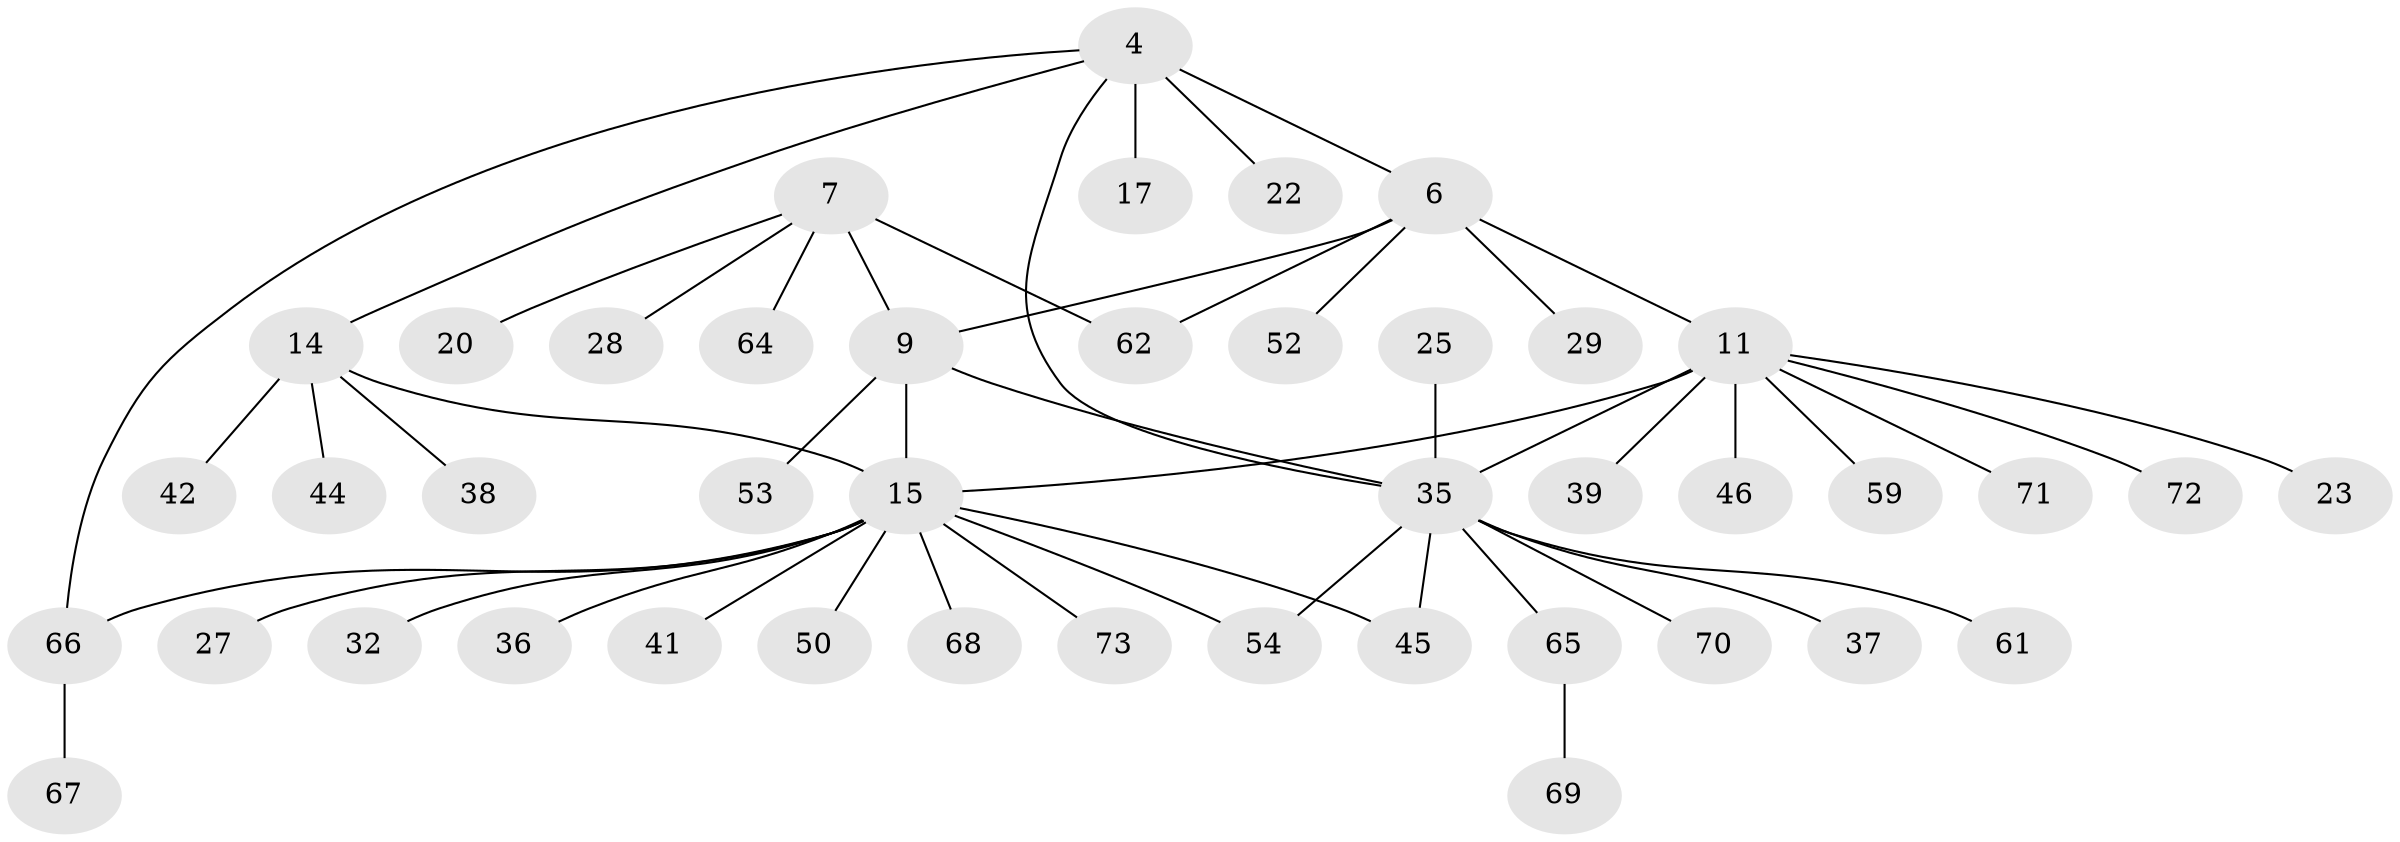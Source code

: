 // original degree distribution, {9: 0.0273972602739726, 3: 0.0273972602739726, 7: 0.0684931506849315, 4: 0.0684931506849315, 5: 0.0547945205479452, 6: 0.0410958904109589, 2: 0.1506849315068493, 1: 0.5616438356164384}
// Generated by graph-tools (version 1.1) at 2025/57/03/04/25 21:57:44]
// undirected, 43 vertices, 50 edges
graph export_dot {
graph [start="1"]
  node [color=gray90,style=filled];
  4;
  6 [super="+5"];
  7;
  9 [super="+8"];
  11 [super="+3"];
  14;
  15 [super="+13+2"];
  17;
  20;
  22;
  23 [super="+18"];
  25;
  27;
  28;
  29;
  32;
  35 [super="+12"];
  36;
  37;
  38;
  39;
  41;
  42;
  44;
  45 [super="+40"];
  46;
  50 [super="+16"];
  52;
  53;
  54;
  59;
  61;
  62 [super="+48"];
  64;
  65 [super="+60"];
  66 [super="+19+30+58+57+63"];
  67;
  68;
  69;
  70;
  71;
  72 [super="+55"];
  73;
  4 -- 6 [weight=2];
  4 -- 14;
  4 -- 17;
  4 -- 22;
  4 -- 35;
  4 -- 66;
  6 -- 29;
  6 -- 52;
  6 -- 9;
  6 -- 11;
  6 -- 62;
  7 -- 9 [weight=2];
  7 -- 20;
  7 -- 28;
  7 -- 64;
  7 -- 62;
  9 -- 53;
  9 -- 15 [weight=2];
  9 -- 35;
  11 -- 15 [weight=3];
  11 -- 59;
  11 -- 35 [weight=3];
  11 -- 39;
  11 -- 71;
  11 -- 46;
  11 -- 23;
  11 -- 72;
  14 -- 15 [weight=2];
  14 -- 38;
  14 -- 42;
  14 -- 44;
  15 -- 27;
  15 -- 45 [weight=2];
  15 -- 32;
  15 -- 73;
  15 -- 41 [weight=2];
  15 -- 36;
  15 -- 68;
  15 -- 54;
  15 -- 50;
  15 -- 66;
  25 -- 35;
  35 -- 37;
  35 -- 70;
  35 -- 45;
  35 -- 54;
  35 -- 61;
  35 -- 65;
  65 -- 69;
  66 -- 67;
}
